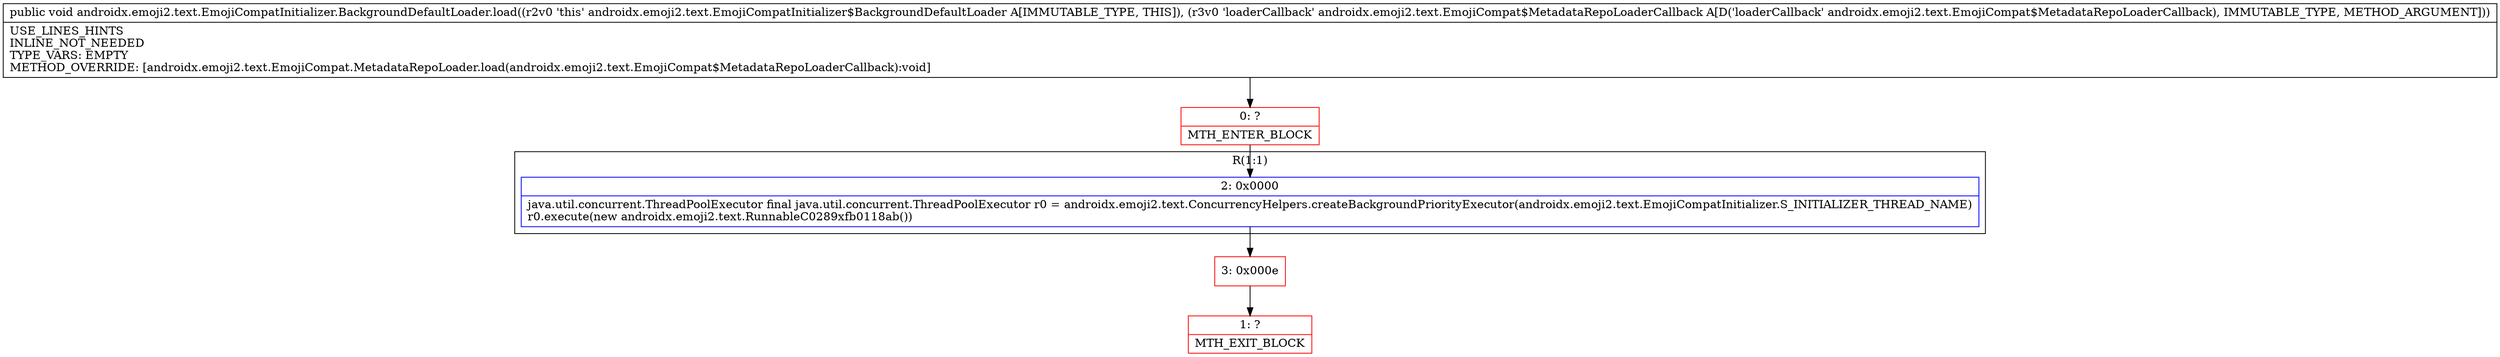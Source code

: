 digraph "CFG forandroidx.emoji2.text.EmojiCompatInitializer.BackgroundDefaultLoader.load(Landroidx\/emoji2\/text\/EmojiCompat$MetadataRepoLoaderCallback;)V" {
subgraph cluster_Region_1201093859 {
label = "R(1:1)";
node [shape=record,color=blue];
Node_2 [shape=record,label="{2\:\ 0x0000|java.util.concurrent.ThreadPoolExecutor final java.util.concurrent.ThreadPoolExecutor r0 = androidx.emoji2.text.ConcurrencyHelpers.createBackgroundPriorityExecutor(androidx.emoji2.text.EmojiCompatInitializer.S_INITIALIZER_THREAD_NAME)\lr0.execute(new androidx.emoji2.text.RunnableC0289xfb0118ab())\l}"];
}
Node_0 [shape=record,color=red,label="{0\:\ ?|MTH_ENTER_BLOCK\l}"];
Node_3 [shape=record,color=red,label="{3\:\ 0x000e}"];
Node_1 [shape=record,color=red,label="{1\:\ ?|MTH_EXIT_BLOCK\l}"];
MethodNode[shape=record,label="{public void androidx.emoji2.text.EmojiCompatInitializer.BackgroundDefaultLoader.load((r2v0 'this' androidx.emoji2.text.EmojiCompatInitializer$BackgroundDefaultLoader A[IMMUTABLE_TYPE, THIS]), (r3v0 'loaderCallback' androidx.emoji2.text.EmojiCompat$MetadataRepoLoaderCallback A[D('loaderCallback' androidx.emoji2.text.EmojiCompat$MetadataRepoLoaderCallback), IMMUTABLE_TYPE, METHOD_ARGUMENT]))  | USE_LINES_HINTS\lINLINE_NOT_NEEDED\lTYPE_VARS: EMPTY\lMETHOD_OVERRIDE: [androidx.emoji2.text.EmojiCompat.MetadataRepoLoader.load(androidx.emoji2.text.EmojiCompat$MetadataRepoLoaderCallback):void]\l}"];
MethodNode -> Node_0;Node_2 -> Node_3;
Node_0 -> Node_2;
Node_3 -> Node_1;
}

